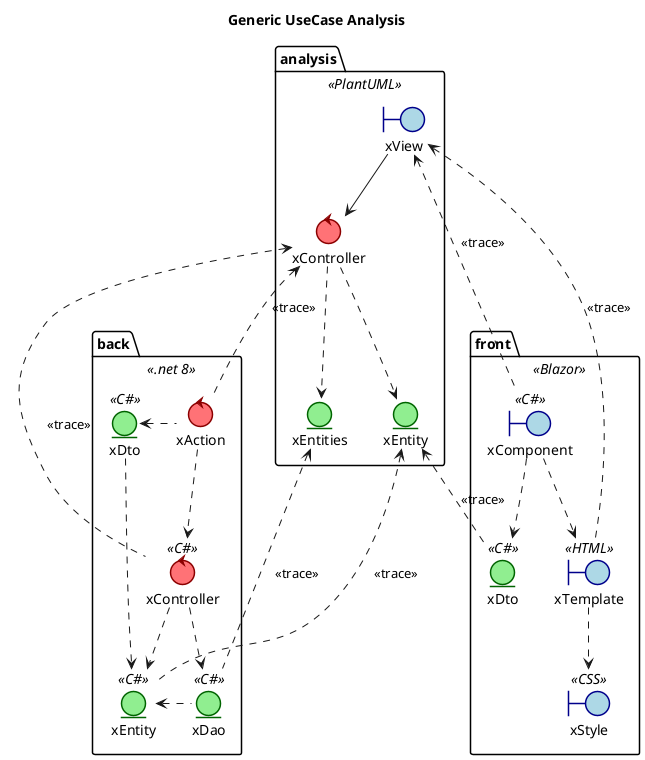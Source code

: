 @startuml
title Generic UseCase Analysis

skinparam boundary {
    BackgroundColor LightBlue
    BorderColor DarkBlue
    BorderThickness 1.5
}

skinparam control {
    BackgroundColor #ff7276
    BorderColor DarkRed
    BorderThickness 1.5
}

skinparam entity {
    BackgroundColor LightGreen
    BorderColor DarkGreen
    BorderThickness 1.5
}

package analysis <<PlantUML>>{
    boundary xView
    control xController
    entity xEntity
    entity xEntities

    xView --> xController
    xController .-> xEntity
    xController ..> xEntities
}

package front <<Blazor>>{
    boundary xTemplate <<HTML>>
    boundary xStyle <<CSS>>
    boundary xComponent <<C#>>
    entity xDto <<C#>>

    xComponent ..> xDto
    xComponent ..> xTemplate
    xTemplate ..> xStyle
}

package back <<.net 8>>{
    control xAction
    control b.xController as "xController" <<C#>>

    entity b.xDto as "xDto" <<C#>>
    entity b.xEntity as "xEntity" <<C#>>
    entity xDao <<C#>>

    xAction ..> b.xController
    xAction .left.> b.xDto
    b.xController ..> b.xEntity
    b.xController ..> xDao
    b.xDto ..> b.xEntity
    xDao .left.> b.xEntity
}
' Trace analysis-back
xAction .up.> xController : <<trace>>
b.xController .up.> xController : <<trace>>
b.xEntity .up.> xEntity : <<trace>>
xDao .up.> xEntities : <<trace>>


' Trace analysis-front
xComponent .up.> xView : <<trace>>
xTemplate .up.> xView : <<trace>>
xDto .up.> xEntity : <<trace>>

@enduml
